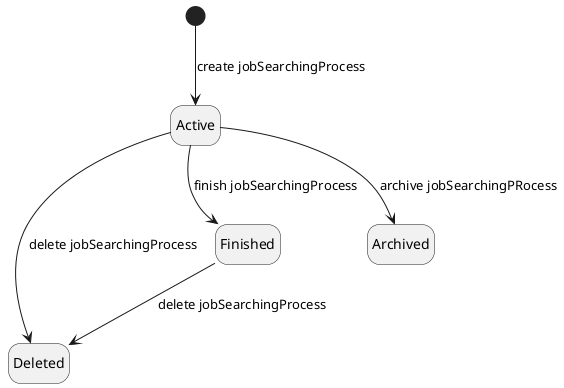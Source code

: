 @startuml "jobSearchingProcess state diagram"
hide empty description
    [*] --> Active : create jobSearchingProcess
    Active --> Deleted : delete jobSearchingProcess
    Active --> Finished : finish jobSearchingProcess
    Active --> Archived : archive jobSearchingPRocess
    Finished --> Deleted : delete jobSearchingProcess
@enduml